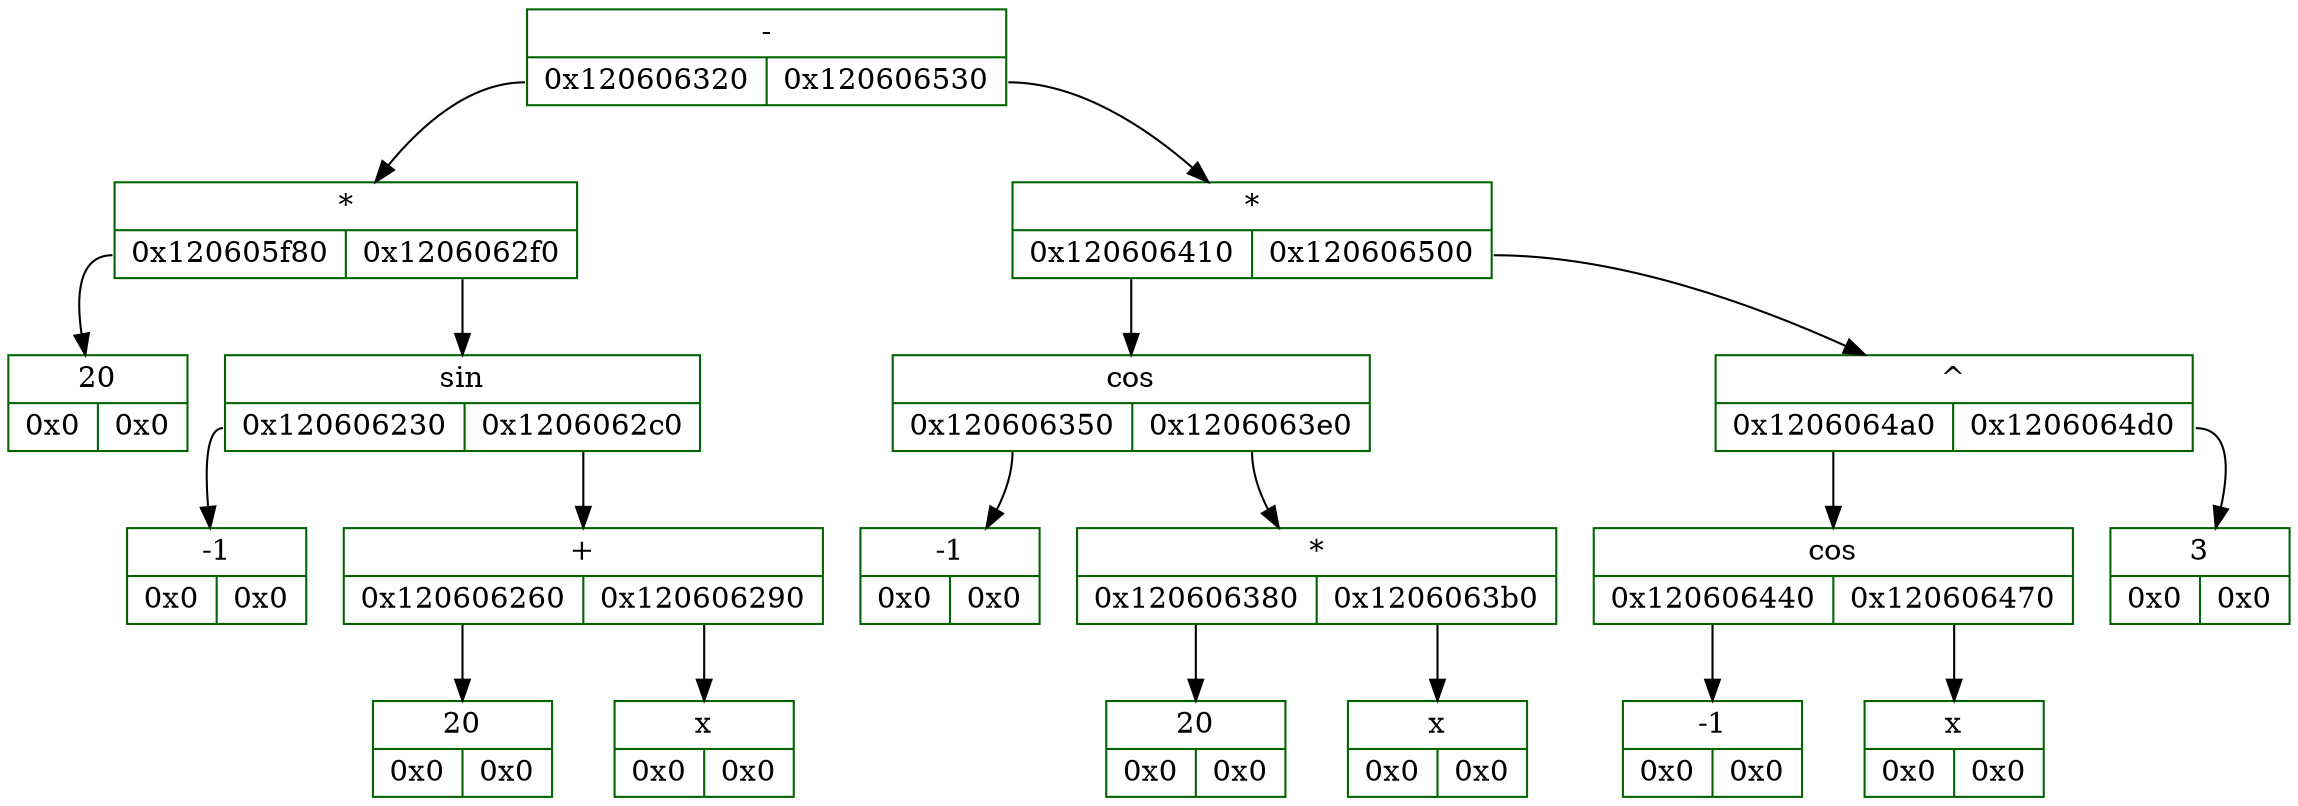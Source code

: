 digraph D{
	rankdir = TB

	node_4838155616 [color = "darkgreen", style = "filled", shape = "record", fillcolor = "white", label = "{ -  | {<fl4838155616> 0x120606320 | <fr4838155616> 0x120606530}}"]
	node_4838155616: <fl4838155616> -> node_4838155040 [color = "black", arrowhead = "normal", label = ""]
	node_4838155040 [color = "darkgreen", style = "filled", shape = "record", fillcolor = "white", label = "{ *  | {<fl4838155040> 0x120605f80 | <fr4838155040> 0x1206062f0}}"]
	node_4838155040: <fl4838155040> -> node_4838154112 [color = "black", arrowhead = "normal", label = ""]
	node_4838154112 [color = "darkgreen", style = "filled", shape = "record", fillcolor = "white", label = "{20  | {<fl4838154112> 0x0 | <fr4838154112> 0x0}}"]
	node_4838155040: <fr4838155040> -> node_4838154992 [color = "black", arrowhead = "normal", label = ""]
	node_4838154992 [color = "darkgreen", style = "filled", shape = "record", fillcolor = "white", label = "{ sin  | {<fl4838154992> 0x120606230 | <fr4838154992> 0x1206062c0}}"]
	node_4838154992: <fl4838154992> -> node_4838154800 [color = "black", arrowhead = "normal", label = ""]
	node_4838154800 [color = "darkgreen", style = "filled", shape = "record", fillcolor = "white", label = "{-1  | {<fl4838154800> 0x0 | <fr4838154800> 0x0}}"]
	node_4838154992: <fr4838154992> -> node_4838154944 [color = "black", arrowhead = "normal", label = ""]
	node_4838154944 [color = "darkgreen", style = "filled", shape = "record", fillcolor = "white", label = "{ +  | {<fl4838154944> 0x120606260 | <fr4838154944> 0x120606290}}"]
	node_4838154944: <fl4838154944> -> node_4838154848 [color = "black", arrowhead = "normal", label = ""]
	node_4838154848 [color = "darkgreen", style = "filled", shape = "record", fillcolor = "white", label = "{20  | {<fl4838154848> 0x0 | <fr4838154848> 0x0}}"]
	node_4838154944: <fr4838154944> -> node_4838154896 [color = "black", arrowhead = "normal", label = ""]
	node_4838154896 [color = "darkgreen", style = "filled", shape = "record", fillcolor = "white", label = "{x  | {<fl4838154896> 0x0 | <fr4838154896> 0x0}}"]
	node_4838155616: <fr4838155616> -> node_4838155568 [color = "black", arrowhead = "normal", label = ""]
	node_4838155568 [color = "darkgreen", style = "filled", shape = "record", fillcolor = "white", label = "{ *  | {<fl4838155568> 0x120606410 | <fr4838155568> 0x120606500}}"]
	node_4838155568: <fl4838155568> -> node_4838155280 [color = "black", arrowhead = "normal", label = ""]
	node_4838155280 [color = "darkgreen", style = "filled", shape = "record", fillcolor = "white", label = "{ cos  | {<fl4838155280> 0x120606350 | <fr4838155280> 0x1206063e0}}"]
	node_4838155280: <fl4838155280> -> node_4838155088 [color = "black", arrowhead = "normal", label = ""]
	node_4838155088 [color = "darkgreen", style = "filled", shape = "record", fillcolor = "white", label = "{-1  | {<fl4838155088> 0x0 | <fr4838155088> 0x0}}"]
	node_4838155280: <fr4838155280> -> node_4838155232 [color = "black", arrowhead = "normal", label = ""]
	node_4838155232 [color = "darkgreen", style = "filled", shape = "record", fillcolor = "white", label = "{ *  | {<fl4838155232> 0x120606380 | <fr4838155232> 0x1206063b0}}"]
	node_4838155232: <fl4838155232> -> node_4838155136 [color = "black", arrowhead = "normal", label = ""]
	node_4838155136 [color = "darkgreen", style = "filled", shape = "record", fillcolor = "white", label = "{20  | {<fl4838155136> 0x0 | <fr4838155136> 0x0}}"]
	node_4838155232: <fr4838155232> -> node_4838155184 [color = "black", arrowhead = "normal", label = ""]
	node_4838155184 [color = "darkgreen", style = "filled", shape = "record", fillcolor = "white", label = "{x  | {<fl4838155184> 0x0 | <fr4838155184> 0x0}}"]
	node_4838155568: <fr4838155568> -> node_4838155520 [color = "black", arrowhead = "normal", label = ""]
	node_4838155520 [color = "darkgreen", style = "filled", shape = "record", fillcolor = "white", label = "{ ^  | {<fl4838155520> 0x1206064a0 | <fr4838155520> 0x1206064d0}}"]
	node_4838155520: <fl4838155520> -> node_4838155424 [color = "black", arrowhead = "normal", label = ""]
	node_4838155424 [color = "darkgreen", style = "filled", shape = "record", fillcolor = "white", label = "{ cos  | {<fl4838155424> 0x120606440 | <fr4838155424> 0x120606470}}"]
	node_4838155424: <fl4838155424> -> node_4838155328 [color = "black", arrowhead = "normal", label = ""]
	node_4838155328 [color = "darkgreen", style = "filled", shape = "record", fillcolor = "white", label = "{-1  | {<fl4838155328> 0x0 | <fr4838155328> 0x0}}"]
	node_4838155424: <fr4838155424> -> node_4838155376 [color = "black", arrowhead = "normal", label = ""]
	node_4838155376 [color = "darkgreen", style = "filled", shape = "record", fillcolor = "white", label = "{x  | {<fl4838155376> 0x0 | <fr4838155376> 0x0}}"]
	node_4838155520: <fr4838155520> -> node_4838155472 [color = "black", arrowhead = "normal", label = ""]
	node_4838155472 [color = "darkgreen", style = "filled", shape = "record", fillcolor = "white", label = "{3  | {<fl4838155472> 0x0 | <fr4838155472> 0x0}}"]
}